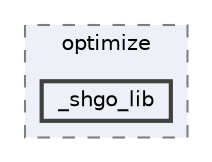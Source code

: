 digraph "/home/jam/Research/IRES-2025/dev/src/llm-scripts/testing/hypothesis-testing/hyp-env/lib/python3.12/site-packages/scipy/optimize/_shgo_lib"
{
 // LATEX_PDF_SIZE
  bgcolor="transparent";
  edge [fontname=Helvetica,fontsize=10,labelfontname=Helvetica,labelfontsize=10];
  node [fontname=Helvetica,fontsize=10,shape=box,height=0.2,width=0.4];
  compound=true
  subgraph clusterdir_9b25bd0339629e5d7203141852018ced {
    graph [ bgcolor="#edf0f7", pencolor="grey50", label="optimize", fontname=Helvetica,fontsize=10 style="filled,dashed", URL="dir_9b25bd0339629e5d7203141852018ced.html",tooltip=""]
  dir_39f74897ea7a233cbc8d8083943ffc42 [label="_shgo_lib", fillcolor="#edf0f7", color="grey25", style="filled,bold", URL="dir_39f74897ea7a233cbc8d8083943ffc42.html",tooltip=""];
  }
}
